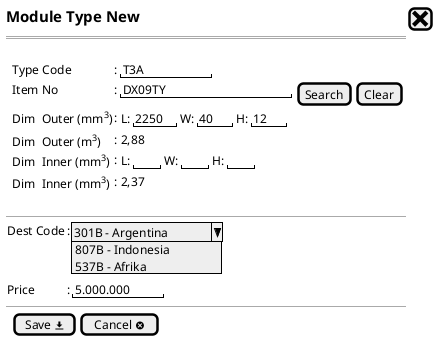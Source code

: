 @startsalt
{
  <size:15><b>Module Type New|[<size:25><&x>]|*
  ==
  .
  {   
    .|Type Code      |: |" T3A       "|*
    .|Item No        |: |" DX09TY              "| [Search] |* |[Clear] |*
    .|Dim  Outer (mm<sup>3</sup>) |: {L:|" 2250"|W:|" 40 "|H:|" 12 "|}|*
    .|Dim  Outer (m<sup>3</sup>)  |: 2,88|*
    .|Dim  Inner (mm<sup>3</sup>) |: {L:|"   "|W:|"   "|H:|"   "|}|*
    .|Dim  Inner (mm<sup>3</sup>) |: 2,37 |*
  }
  .
--  
  {
|Dest Code |: |^301B - Argentina ^ 807B - Indonesia ^ 537B - Afrika^|*
.
.   
|Price     |: |" 5.000.000 "|
}
--  
{
  .|  [Save <&data-transfer-download>] |  [Cancel <&circle-x>] |*
  }
}

  @endsalt